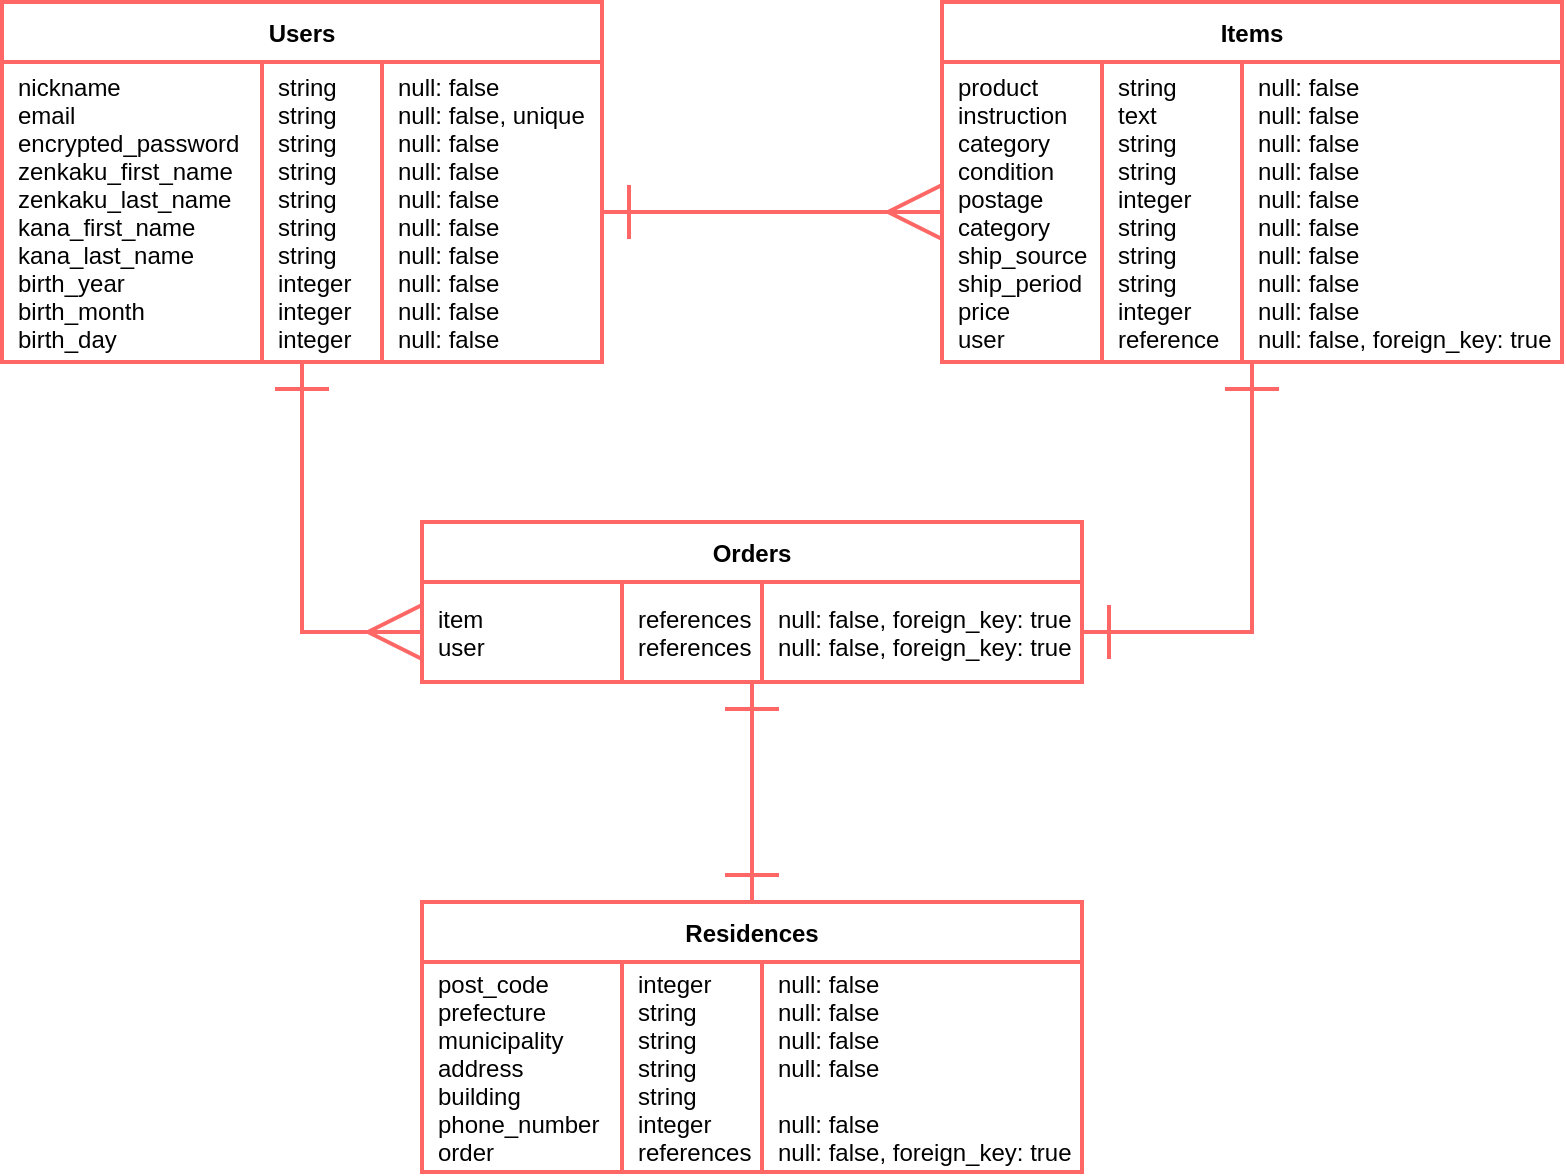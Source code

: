 <mxfile>
    <diagram id="HgfkB5MVx1Bn2DhPCpQB" name="ページ1">
        <mxGraphModel dx="1206" dy="680" grid="1" gridSize="10" guides="1" tooltips="1" connect="1" arrows="1" fold="1" page="1" pageScale="1" pageWidth="827" pageHeight="1169" background="none" math="0" shadow="0">
            <root>
                <mxCell id="0"/>
                <mxCell id="1" parent="0"/>
                <mxCell id="155" style="edgeStyle=none;html=1;entryX=0;entryY=0.5;entryDx=0;entryDy=0;fontFamily=Helvetica;fontColor=#000000;rounded=0;startArrow=ERone;startFill=0;sourcePerimeterSpacing=0;startSize=24;endArrow=ERmany;endFill=0;endSize=24;strokeWidth=2;strokeColor=#FF6666;" edge="1" parent="1" source="125" target="145">
                    <mxGeometry relative="1" as="geometry">
                        <Array as="points">
                            <mxPoint x="-160" y="435"/>
                        </Array>
                    </mxGeometry>
                </mxCell>
                <mxCell id="125" value="Users" style="shape=table;startSize=30;container=1;collapsible=1;childLayout=tableLayout;fixedRows=1;rowLines=0;fontStyle=1;align=center;resizeLast=1;labelBorderColor=none;strokeWidth=2;strokeColor=#FF6666;" vertex="1" parent="1">
                    <mxGeometry x="-310" y="120" width="300" height="180" as="geometry"/>
                </mxCell>
                <mxCell id="126" value="" style="shape=partialRectangle;collapsible=0;dropTarget=0;pointerEvents=0;fillColor=none;top=0;left=0;bottom=0;right=0;points=[[0,0.5],[1,0.5]];portConstraint=eastwest;" vertex="1" parent="125">
                    <mxGeometry y="30" width="300" height="150" as="geometry"/>
                </mxCell>
                <mxCell id="127" value="nickname&#10;email&#10;encrypted_password&#10;zenkaku_first_name&#10;zenkaku_last_name&#10;kana_first_name&#10;kana_last_name&#10;birth_year&#10;birth_month&#10;birth_day" style="shape=partialRectangle;connectable=0;fillColor=none;top=0;left=0;bottom=0;right=0;fontStyle=0;overflow=hidden;align=left;spacingTop=0;spacing=2;fontFamily=Helvetica;spacingLeft=6;" vertex="1" parent="126">
                    <mxGeometry width="130" height="150" as="geometry"/>
                </mxCell>
                <mxCell id="128" value="string &#10;string &#10;string &#10;string &#10;string &#10;string &#10;string &#10;integer&#10;integer&#10;integer" style="shape=partialRectangle;connectable=0;fillColor=none;top=0;left=0;bottom=0;right=0;align=left;spacingLeft=6;fontStyle=0;overflow=hidden;" vertex="1" parent="126">
                    <mxGeometry x="130" width="60" height="150" as="geometry"/>
                </mxCell>
                <mxCell id="138" value="null: false        &#10;null: false, unique&#10;null: false        &#10;null: false        &#10;null: false        &#10;null: false        &#10;null: false        &#10;null: false        &#10;null: false        &#10;null: false        " style="shape=partialRectangle;connectable=0;fillColor=none;top=0;left=0;bottom=0;right=0;align=left;spacingLeft=6;fontStyle=0;overflow=hidden;" vertex="1" parent="126">
                    <mxGeometry x="190" width="110" height="150" as="geometry"/>
                </mxCell>
                <mxCell id="156" style="edgeStyle=none;rounded=0;html=1;entryX=1;entryY=0.5;entryDx=0;entryDy=0;fontFamily=Helvetica;fontColor=#000000;startArrow=ERone;startFill=0;endArrow=ERone;endFill=0;startSize=24;endSize=24;sourcePerimeterSpacing=0;strokeWidth=2;strokeColor=#FF6666;" edge="1" parent="1" source="139" target="145">
                    <mxGeometry relative="1" as="geometry">
                        <Array as="points">
                            <mxPoint x="315" y="435"/>
                        </Array>
                    </mxGeometry>
                </mxCell>
                <mxCell id="139" value="Items" style="shape=table;startSize=30;container=1;collapsible=1;childLayout=tableLayout;fixedRows=1;rowLines=0;fontStyle=1;align=center;resizeLast=1;labelBorderColor=none;strokeWidth=2;strokeColor=#FF6666;" vertex="1" parent="1">
                    <mxGeometry x="160" y="120" width="310" height="180" as="geometry"/>
                </mxCell>
                <mxCell id="140" value="" style="shape=partialRectangle;collapsible=0;dropTarget=0;pointerEvents=0;fillColor=none;top=0;left=0;bottom=0;right=0;points=[[0,0.5],[1,0.5]];portConstraint=eastwest;" vertex="1" parent="139">
                    <mxGeometry y="30" width="310" height="150" as="geometry"/>
                </mxCell>
                <mxCell id="141" value="product    &#10;instruction&#10;category   &#10;condition  &#10;postage    &#10;category   &#10;ship_source&#10;ship_period&#10;price      &#10;user       " style="shape=partialRectangle;connectable=0;fillColor=none;top=0;left=0;bottom=0;right=0;fontStyle=0;overflow=hidden;align=left;spacingTop=0;spacing=2;fontFamily=Helvetica;spacingLeft=6;" vertex="1" parent="140">
                    <mxGeometry width="80" height="150" as="geometry"/>
                </mxCell>
                <mxCell id="142" value="string   &#10;text     &#10;string   &#10;string   &#10;integer  &#10;string   &#10;string   &#10;string   &#10;integer  &#10;reference" style="shape=partialRectangle;connectable=0;fillColor=none;top=0;left=0;bottom=0;right=0;align=left;spacingLeft=6;fontStyle=0;overflow=hidden;" vertex="1" parent="140">
                    <mxGeometry x="80" width="70" height="150" as="geometry"/>
                </mxCell>
                <mxCell id="143" value="null: false                   &#10;null: false                   &#10;null: false                   &#10;null: false                   &#10;null: false                   &#10;null: false                   &#10;null: false                   &#10;null: false                   &#10;null: false                   &#10;null: false, foreign_key: true" style="shape=partialRectangle;connectable=0;fillColor=none;top=0;left=0;bottom=0;right=0;align=left;spacingLeft=6;fontStyle=0;overflow=hidden;" vertex="1" parent="140">
                    <mxGeometry x="150" width="160" height="150" as="geometry"/>
                </mxCell>
                <mxCell id="158" style="edgeStyle=none;rounded=0;html=1;entryX=0.5;entryY=0;entryDx=0;entryDy=0;fontFamily=Helvetica;fontColor=#000000;startArrow=ERone;startFill=0;endArrow=ERone;endFill=0;startSize=24;endSize=24;sourcePerimeterSpacing=0;strokeWidth=2;strokeColor=#FF6666;" edge="1" parent="1" source="144" target="149">
                    <mxGeometry relative="1" as="geometry"/>
                </mxCell>
                <mxCell id="144" value="Orders" style="shape=table;startSize=30;container=1;collapsible=1;childLayout=tableLayout;fixedRows=1;rowLines=0;fontStyle=1;align=center;resizeLast=1;labelBorderColor=none;strokeWidth=2;strokeColor=#FF6666;" vertex="1" parent="1">
                    <mxGeometry x="-100" y="380" width="330" height="80" as="geometry"/>
                </mxCell>
                <mxCell id="145" value="" style="shape=partialRectangle;collapsible=0;dropTarget=0;pointerEvents=0;fillColor=none;top=0;left=0;bottom=0;right=0;points=[[0,0.5],[1,0.5]];portConstraint=eastwest;" vertex="1" parent="144">
                    <mxGeometry y="30" width="330" height="50" as="geometry"/>
                </mxCell>
                <mxCell id="146" value="item&#10;user" style="shape=partialRectangle;connectable=0;fillColor=none;top=0;left=0;bottom=0;right=0;fontStyle=0;overflow=hidden;align=left;spacingTop=0;spacing=2;fontFamily=Helvetica;spacingLeft=6;" vertex="1" parent="145">
                    <mxGeometry width="100" height="50" as="geometry"/>
                </mxCell>
                <mxCell id="147" value="references&#10;references" style="shape=partialRectangle;connectable=0;fillColor=none;top=0;left=0;bottom=0;right=0;align=left;spacingLeft=6;fontStyle=0;overflow=hidden;" vertex="1" parent="145">
                    <mxGeometry x="100" width="70" height="50" as="geometry"/>
                </mxCell>
                <mxCell id="148" value="null: false, foreign_key: true&#10;null: false, foreign_key: true" style="shape=partialRectangle;connectable=0;fillColor=none;top=0;left=0;bottom=0;right=0;align=left;spacingLeft=6;fontStyle=0;overflow=hidden;" vertex="1" parent="145">
                    <mxGeometry x="170" width="160" height="50" as="geometry"/>
                </mxCell>
                <mxCell id="149" value="Residences" style="shape=table;startSize=30;container=1;collapsible=1;childLayout=tableLayout;fixedRows=1;rowLines=0;fontStyle=1;align=center;resizeLast=1;labelBorderColor=none;strokeWidth=2;strokeColor=#FF6666;" vertex="1" parent="1">
                    <mxGeometry x="-100" y="570" width="330" height="135" as="geometry"/>
                </mxCell>
                <mxCell id="150" value="" style="shape=partialRectangle;collapsible=0;dropTarget=0;pointerEvents=0;fillColor=none;top=0;left=0;bottom=0;right=0;points=[[0,0.5],[1,0.5]];portConstraint=eastwest;" vertex="1" parent="149">
                    <mxGeometry y="30" width="330" height="105" as="geometry"/>
                </mxCell>
                <mxCell id="151" value="post_code   &#10;prefecture  &#10;municipality&#10;address     &#10;building    &#10;phone_number&#10;order       " style="shape=partialRectangle;connectable=0;fillColor=none;top=0;left=0;bottom=0;right=0;fontStyle=0;overflow=hidden;align=left;spacingTop=0;spacing=2;fontFamily=Helvetica;spacingLeft=6;" vertex="1" parent="150">
                    <mxGeometry width="100" height="105" as="geometry"/>
                </mxCell>
                <mxCell id="152" value="integer   &#10;string    &#10;string    &#10;string    &#10;string    &#10;integer   &#10;references" style="shape=partialRectangle;connectable=0;fillColor=none;top=0;left=0;bottom=0;right=0;align=left;spacingLeft=6;fontStyle=0;overflow=hidden;" vertex="1" parent="150">
                    <mxGeometry x="100" width="70" height="105" as="geometry"/>
                </mxCell>
                <mxCell id="153" value="null: false                   &#10;null: false                   &#10;null: false                   &#10;null: false                   &#10;                              &#10;null: false                   &#10;null: false, foreign_key: true" style="shape=partialRectangle;connectable=0;fillColor=none;top=0;left=0;bottom=0;right=0;align=left;spacingLeft=6;fontStyle=0;overflow=hidden;" vertex="1" parent="150">
                    <mxGeometry x="170" width="160" height="105" as="geometry"/>
                </mxCell>
                <mxCell id="157" style="edgeStyle=none;rounded=0;html=1;entryX=0;entryY=0.5;entryDx=0;entryDy=0;fontFamily=Helvetica;fontColor=#000000;startArrow=ERone;startFill=0;endArrow=ERmany;endFill=0;startSize=24;endSize=24;sourcePerimeterSpacing=0;strokeWidth=2;strokeColor=#FF6666;" edge="1" parent="1" source="126" target="140">
                    <mxGeometry relative="1" as="geometry"/>
                </mxCell>
            </root>
        </mxGraphModel>
    </diagram>
</mxfile>